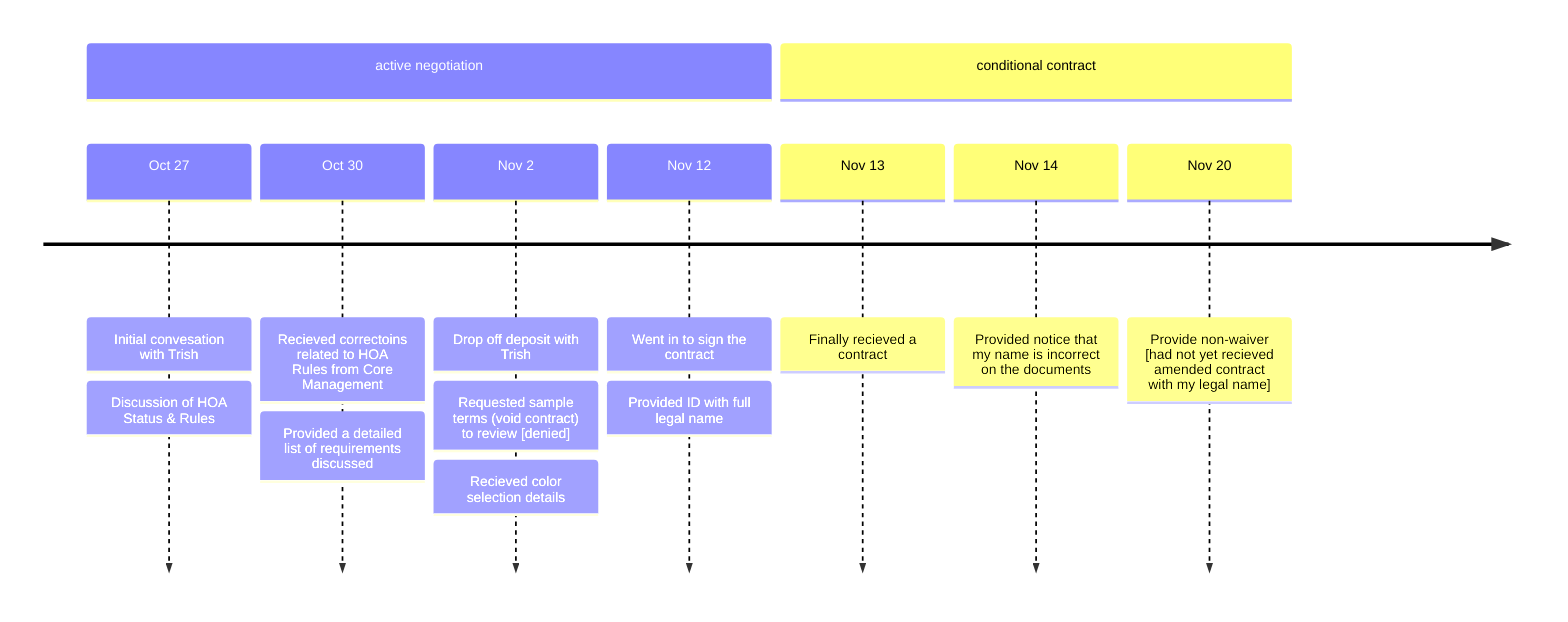 timeline
    section active negotiation
        Oct 27  : Initial convesation with Trish
                : Discussion of HOA Status & Rules
        Oct 30  : Recieved correctoins related to HOA Rules from Core Management
                : Provided a detailed list of requirements discussed
        Nov 2   : Drop off deposit with Trish
                : Requested sample terms (void contract) to review [denied]
                : Recieved color selection details
        Nov 12  : Went in to sign the contract
                : Provided ID with full legal name
    section conditional contract
        Nov 13  : Finally recieved a contract
        Nov 14  : Provided notice that my name is incorrect on the documents
        Nov 20  : Provide non-waiver [had not yet recieved amended contract with my legal name]